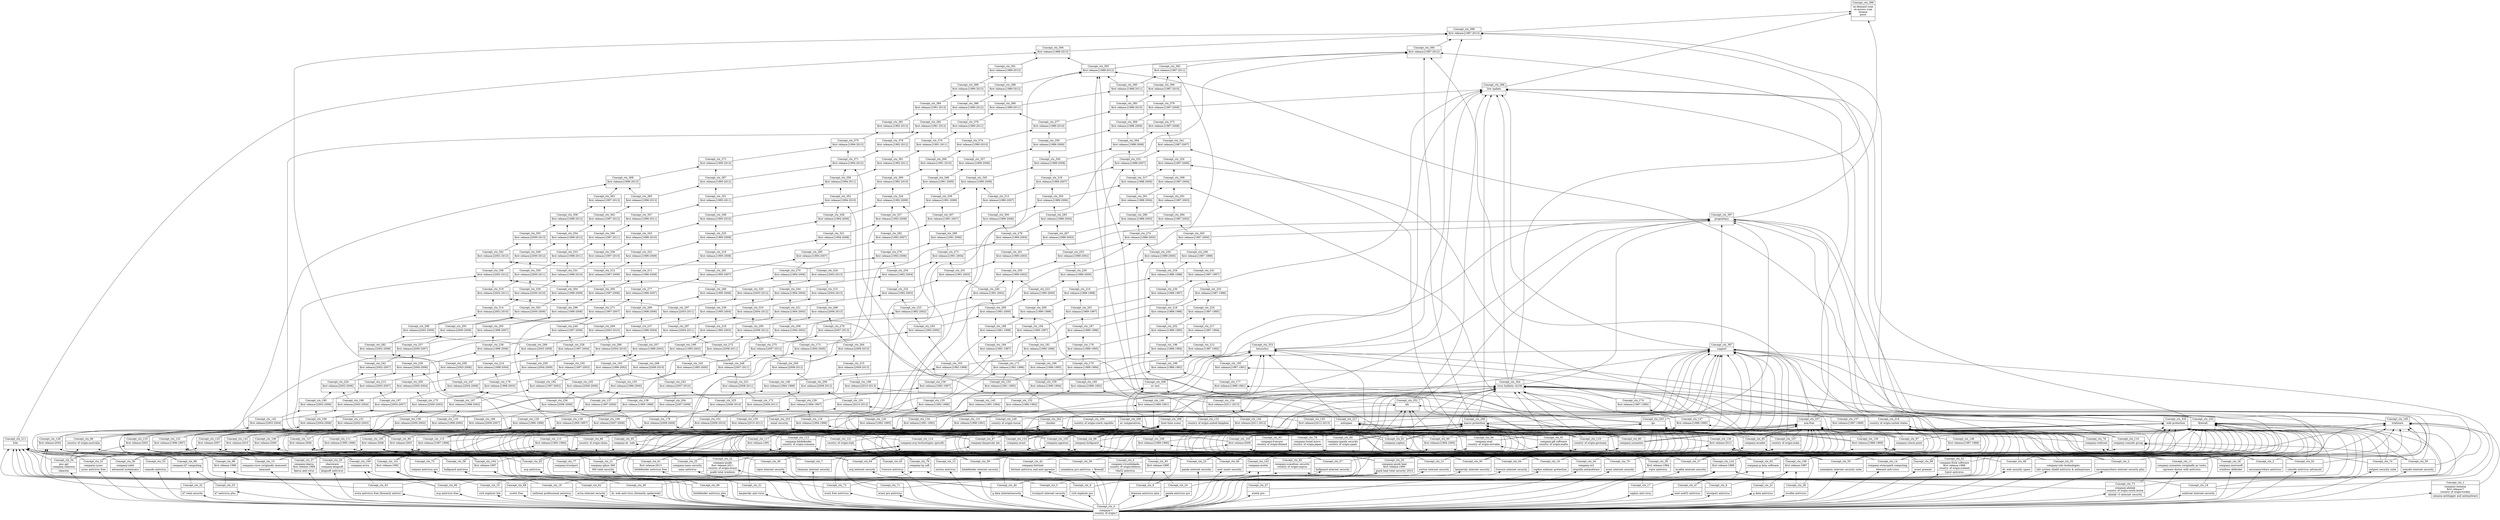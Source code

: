 digraph G { 
	rankdir=BT;
subgraph ctx { 
label="ctx";
1 [shape=record,label="{Concept_ctx_0|company:*\ncountry of origin:*\n|}"];
2 [shape=record,label="{Concept_ctx_54|gnu gpl\ncompany:clamwin\n|clamwin\n}"];
3 [shape=record,label="{Concept_ctx_72||avast free antivirus\n}"];
4 [shape=record,label="{Concept_ctx_63||avira antivirus free (formerly antivir)\n}"];
5 [shape=record,label="{Concept_ctx_46||eset smart security\n}"];
6 [shape=record,label="{Concept_ctx_29|shareware\ncompany:kingsoft\n|kingsoft antivirus\n}"];
7 [shape=record,label="{Concept_ctx_74||outpost security suite\n}"];
8 [shape=record,label="{Concept_ctx_73|company:ahnlab\ncountry of origin:south korea\n|ahnlab v3 internet security\n}"];
9 [shape=record,label="{Concept_ctx_71||avast pro antivirus\n}"];
10 [shape=record,label="{Concept_ctx_68||avetix free\n}"];
11 [shape=record,label="{Concept_ctx_67||avetix pro\n}"];
12 [shape=record,label="{Concept_ctx_66||avg antivirus free\n}"];
13 [shape=record,label="{Concept_ctx_64||avg internet security\n}"];
14 [shape=record,label="{Concept_ctx_62||avira internet security\n}"];
15 [shape=record,label="{Concept_ctx_61|first release:2013\n|bitdefender antivirus free\n}"];
16 [shape=record,label="{Concept_ctx_59||bitdefender internet security\n}"];
17 [shape=record,label="{Concept_ctx_57||bullguard internet security\n}"];
18 [shape=record,label="{Concept_ctx_55||zonealarm internet security suite\n}"];
19 [shape=record,label="{Concept_ctx_50||comodo internet security\n}"];
20 [shape=record,label="{Concept_ctx_53||comodo antivirus\n}"];
21 [shape=record,label="{Concept_ctx_51|company:cysec\n|cysec antivirus free\n}"];
22 [shape=record,label="{Concept_ctx_49||dr. web anti-virus (formerly spiderweb)\n}"];
23 [shape=record,label="{Concept_ctx_48||dr. web security space\n}"];
24 [shape=record,label="{Concept_ctx_44||f-secure internet security\n}"];
25 [shape=record,label="{Concept_ctx_43|company:frisk software\nfirst release:1989\ncountry of origin:iceland\n|f-prot antivirus\n}"];
26 [shape=record,label="{Concept_ctx_42|company:fortinet\n|fortinet antivirus and anti-spyware\n}"];
27 [shape=record,label="{Concept_ctx_40||g data internetsecurity\n}"];
28 [shape=record,label="{Concept_ctx_39|first release:1994\n|vipre antivirus\n}"];
29 [shape=record,label="{Concept_ctx_38||vipre internet security\n}"];
30 [shape=record,label="{Concept_ctx_37|company:ikarus\nfirst release:1998\n|ikarus anti.virus\n}"];
31 [shape=record,label="{Concept_ctx_36|company:iobit\n|advanced systemcare\n}"];
32 [shape=record,label="{Concept_ctx_35|company:iolo technologies\n|iolo system shield antivirus & antispyware\n}"];
33 [shape=record,label="{Concept_ctx_34|company:is3\n|stopzilla antimalware\n}"];
34 [shape=record,label="{Concept_ctx_32||k7 total security\n}"];
35 [shape=record,label="{Concept_ctx_30||kaspersky internet security\n}"];
36 [shape=record,label="{Concept_ctx_27||mcafee internet security\n}"];
37 [shape=record,label="{Concept_ctx_26|company:microsoft\n|windows defender\n}"];
38 [shape=record,label="{Concept_ctx_25|company:nano security\n|nano antivirus\n}"];
39 [shape=record,label="{Concept_ctx_23||panda internet security\n}"];
40 [shape=record,label="{Concept_ctx_22|company:psafe\nfirst release:2011\ncountry of origin:brazil\n|psafe total windows\n}"];
41 [shape=record,label="{Concept_ctx_21|company:qihoo 360\n|360 total security\n}"];
42 [shape=record,label="{Concept_ctx_20|company:quick heal\nfirst release:1995\n|quick heal total security 2015\n}"];
43 [shape=record,label="{Concept_ctx_19||unthreat professional antivirus\n}"];
44 [shape=record,label="{Concept_ctx_18||unthreat internet security\n}"];
45 [shape=record,label="{Concept_ctx_16||sophos enduser protection\n}"];
46 [shape=record,label="{Concept_ctx_15|company:cisco (originally immunet)\n|immunet\n}"];
47 [shape=record,label="{Concept_ctx_14|company:strayspark computing\n|element anti-virus\n}"];
48 [shape=record,label="{Concept_ctx_12||norton internet security\n}"];
49 [shape=record,label="{Concept_ctx_11|company:symantec (originally pc tools)\n|spyware doctor with antivirus\n}"];
50 [shape=record,label="{Concept_ctx_10||virit explorer lite\n}"];
51 [shape=record,label="{Concept_ctx_9||virit explorer pro\n}"];
52 [shape=record,label="{Concept_ctx_8||titanium antivirus plus\n}"];
53 [shape=record,label="{Concept_ctx_7||titanium internet security\n}"];
54 [shape=record,label="{Concept_ctx_6||trustport antivirus\n}"];
55 [shape=record,label="{Concept_ctx_5||trustport internet security\n}"];
56 [shape=record,label="{Concept_ctx_4|company:virusblokada\ncountry of origin:belarus\n|vba32 antivirus\n}"];
57 [shape=record,label="{Concept_ctx_3||secureanywhere antivirus\n}"];
58 [shape=record,label="{Concept_ctx_2||secureanywhere internet security plus\n}"];
59 [shape=record,label="{Concept_ctx_1|company:zemana\nfirst release:*\ncountry of origin:turkey\n|zemana antilogger and antimalware\n}"];
60 [shape=record,label="{Concept_ctx_47||eset nod32 antivirus\n}"];
61 [shape=record,label="{Concept_ctx_41||g data antivirus\n}"];
62 [shape=record,label="{Concept_ctx_28||mcafee antivirus\n}"];
63 [shape=record,label="{Concept_ctx_17||sophos anti-virus\n}"];
64 [shape=record,label="{Concept_ctx_24||panda antivirus pro\n}"];
65 [shape=record,label="{Concept_ctx_45||f-secure antivirus\n}"];
66 [shape=record,label="{Concept_ctx_13||norton antivirus\n}"];
67 [shape=record,label="{Concept_ctx_60||bitdefender antivirus plus\n}"];
68 [shape=record,label="{Concept_ctx_33||k7 antivirus plus\n}"];
69 [shape=record,label="{Concept_ctx_31||kaspersky anti-virus\n}"];
70 [shape=record,label="{Concept_ctx_58||bullguard antivirus\n}"];
71 [shape=record,label="{Concept_ctx_56||zonealarm pro antivirus + firewall\n}"];
72 [shape=record,label="{Concept_ctx_65||avg antivirus\n}"];
73 [shape=record,label="{Concept_ctx_75||outpost antivirus pro\n}"];
74 [shape=record,label="{Concept_ctx_52||comodo antivirus advanced\n}"];
75 [shape=record,label="{Concept_ctx_70||avast internet security\n}"];
76 [shape=record,label="{Concept_ctx_69||avast premier\n}"];
77 [shape=record,label="{Concept_ctx_96|country of origin:australia\n|}"];
78 [shape=record,label="{Concept_ctx_86|country of origin:china\n|}"];
79 [shape=record,label="{Concept_ctx_105|company:agnitum\n|}"];
80 [shape=record,label="{Concept_ctx_102|company:avetix\n|}"];
81 [shape=record,label="{Concept_ctx_100|company:avira\n|}"];
82 [shape=record,label="{Concept_ctx_98|company:bullguard\n|}"];
83 [shape=record,label="{Concept_ctx_97|company:check point\n|}"];
84 [shape=record,label="{Concept_ctx_95|company:dr. web\n|}"];
85 [shape=record,label="{Concept_ctx_94|company:eset\ncountry of origin:slovakia\n|}"];
86 [shape=record,label="{Concept_ctx_93|company:f-secure\ncountry of origin:finland\n|}"];
87 [shape=record,label="{Concept_ctx_92|company:g data software\n|}"];
88 [shape=record,label="{Concept_ctx_91|company:gfi software\ncountry of origin:malta\n|}"];
89 [shape=record,label="{Concept_ctx_88|company:k7 computing\n|}"];
90 [shape=record,label="{Concept_ctx_87|company:kaspersky lab\n|}"];
91 [shape=record,label="{Concept_ctx_85|company:mcafee\n|}"];
92 [shape=record,label="{Concept_ctx_84|company:panda security\ncountry of origin:spain\n|}"];
93 [shape=record,label="{Concept_ctx_82|company:scandium security\ncountry of origin:cyprus\n|}"];
94 [shape=record,label="{Concept_ctx_81|company:sophos\n|}"];
95 [shape=record,label="{Concept_ctx_80|company:symantec\n|}"];
96 [shape=record,label="{Concept_ctx_79|company:tg soft\n|}"];
97 [shape=record,label="{Concept_ctx_78|company:trend micro\ncountry of origin:japan\n|}"];
98 [shape=record,label="{Concept_ctx_77|company:trustport\n|}"];
99 [shape=record,label="{Concept_ctx_76|company:webroot\n|}"];
100 [shape=record,label="{Concept_ctx_83|first release:1990\n|}"];
101 [shape=record,label="{Concept_ctx_101|first release:1992\n|}"];
102 [shape=record,label="{Concept_ctx_99|first release:1996\n|}"];
103 [shape=record,label="{Concept_ctx_104|first release:1997\n|}"];
104 [shape=record,label="{Concept_ctx_89|first release:2003\n|}"];
105 [shape=record,label="{Concept_ctx_103|first release:2009\n|}"];
106 [shape=record,label="{Concept_ctx_90|first release:[1994-1995]\n|}"];
107 [shape=record,label="{Concept_ctx_107|country of origin:india\n|}"];
108 [shape=record,label="{Concept_ctx_114|company:avg technologies (grisoft)\n|}"];
109 [shape=record,label="{Concept_ctx_112|company:bitdefender\ncountry of origin:romania\n|}"];
110 [shape=record,label="{Concept_ctx_110|company:comodo group\n|}"];
111 [shape=record,label="{Concept_ctx_109|first release:1987\n|}"];
112 [shape=record,label="{Concept_ctx_106|first release:2000\n|}"];
113 [shape=record,label="{Concept_ctx_108|first release:[1989-1990]\n|}"];
114 [shape=record,label="{Concept_ctx_113|first release:[1992-1994]\n|}"];
115 [shape=record,label="{Concept_ctx_111|first release:[1995-1996]\n|}"];
116 [shape=record,label="{Concept_ctx_115|first release:[1997-1998]\n|}"];
117 [shape=record,label="{Concept_ctx_121|country of origin:italy\n|}"];
118 [shape=record,label="{Concept_ctx_119|country of origin:germany\n|}"];
119 [shape=record,label="{Concept_ctx_123|company:avast\n|}"];
120 [shape=record,label="{Concept_ctx_124|first release:1988\n|}"];
121 [shape=record,label="{Concept_ctx_117|first release:1991\n|}"];
122 [shape=record,label="{Concept_ctx_125|first release:2007\n|}"];
123 [shape=record,label="{Concept_ctx_122|first release:[1996-1997]\n|}"];
124 [shape=record,label="{Concept_ctx_116|first release:[1998-2000]\n|}"];
125 [shape=record,label="{Concept_ctx_120|first release:[1992-1995]\n|}"];
126 [shape=record,label="{Concept_ctx_118|first release:[1994-1996]\n|}"];
127 [shape=record,label="{Concept_ctx_126|first release:2004\n|}"];
128 [shape=record,label="{Concept_ctx_127|first release:2006\n|}"];
129 [shape=record,label="{Concept_ctx_130|first release:[1988-1989]\n|}"];
130 [shape=record,label="{Concept_ctx_128|first release:[1995-1997]\n|}"];
131 [shape=record,label="{Concept_ctx_129|first release:[1996-1998]\n|}"];
132 [shape=record,label="{Concept_ctx_132|country of origin:united kingdom\n|}"];
133 [shape=record,label="{Concept_ctx_133|first release:2002\n|}"];
134 [shape=record,label="{Concept_ctx_136|first release:2012\n|}"];
135 [shape=record,label="{Concept_ctx_131|first release:[1990-1991]\n|}"];
136 [shape=record,label="{Concept_ctx_134|first release:[1991-1992]\n|}"];
137 [shape=record,label="{Concept_ctx_137|first release:[1997-2000]\n|}"];
138 [shape=record,label="{Concept_ctx_135|first release:[1992-1996]\n|}"];
139 [shape=record,label="{Concept_ctx_139|first release:[1994-1997]\n|}"];
140 [shape=record,label="{Concept_ctx_138|first release:[1995-1998]\n|}"];
141 [shape=record,label="{Concept_ctx_149|country of origin:russia\n|}"];
142 [shape=record,label="{Concept_ctx_141|first release:2010\n|}"];
143 [shape=record,label="{Concept_ctx_148|first release:[1987-1988]\n|}"];
144 [shape=record,label="{Concept_ctx_142|first release:[2003-2004]\n|}"];
145 [shape=record,label="{Concept_ctx_144|first release:[2011-2012]\n|}"];
146 [shape=record,label="{Concept_ctx_145|first release:[2012-2013]\n|}"];
147 [shape=record,label="{Concept_ctx_147|first release:[1988-1990]\n|}"];
148 [shape=record,label="{Concept_ctx_140|first release:[1989-1991]\n|}"];
149 [shape=record,label="{Concept_ctx_143|first release:[1991-1994]\n|}"];
150 [shape=record,label="{Concept_ctx_146|first release:[1994-1998]\n|}"];
151 [shape=record,label="{Concept_ctx_151|first release:[2002-2003]\n|}"];
152 [shape=record,label="{Concept_ctx_150|first release:[2010-2011]\n|}"];
153 [shape=record,label="{Concept_ctx_157|first release:[1987-1989]\n|}"];
154 [shape=record,label="{Concept_ctx_152|first release:[1990-1992]\n|}"];
155 [shape=record,label="{Concept_ctx_154|first release:[2011-2013]\n|}"];
156 [shape=record,label="{Concept_ctx_153|first release:[1991-1995]\n|}"];
157 [shape=record,label="{Concept_ctx_155|first release:[1996-2000]\n|}"];
158 [shape=record,label="{Concept_ctx_156|first release:[1992-1997]\n|}"];
159 [shape=record,label="{Concept_ctx_164|country of origin:czech republic\n|}"];
160 [shape=record,label="{Concept_ctx_165|first release:2008\n|}"];
161 [shape=record,label="{Concept_ctx_158|first release:[2000-2002]\n|}"];
162 [shape=record,label="{Concept_ctx_166|first release:[2006-2007]\n|}"];
163 [shape=record,label="{Concept_ctx_161|first release:[2009-2010]\n|}"];
164 [shape=record,label="{Concept_ctx_160|first release:[1989-1992]\n|}"];
165 [shape=record,label="{Concept_ctx_159|first release:[1990-1994]\n|}"];
166 [shape=record,label="{Concept_ctx_162|first release:[1995-2000]\n|}"];
167 [shape=record,label="{Concept_ctx_163|first release:[1992-1998]\n|}"];
168 [shape=record,label="{Concept_ctx_168|first release:[2004-2006]\n|}"];
169 [shape=record,label="{Concept_ctx_167|first release:[1998-2002]\n|}"];
170 [shape=record,label="{Concept_ctx_172|first release:[2009-2011]\n|}"];
171 [shape=record,label="{Concept_ctx_174|first release:[1987-1990]\n|}"];
172 [shape=record,label="{Concept_ctx_170|first release:[1989-1994]\n|}"];
173 [shape=record,label="{Concept_ctx_169|first release:[1990-1995]\n|}"];
174 [shape=record,label="{Concept_ctx_171|first release:[1991-1996]\n|}"];
175 [shape=record,label="{Concept_ctx_173|first release:[1994-2000]\n|}"];
176 [shape=record,label="{Concept_ctx_178|first release:[2008-2009]\n|}"];
177 [shape=record,label="{Concept_ctx_175|first release:[2000-2003]\n|}"];
178 [shape=record,label="{Concept_ctx_177|first release:[1988-1991]\n|}"];
179 [shape=record,label="{Concept_ctx_176|first release:[1989-1995]\n|}"];
180 [shape=record,label="{Concept_ctx_185|trialware\n|}"];
181 [shape=record,label="{Concept_ctx_180|first release:[2003-2006]\n|}"];
182 [shape=record,label="{Concept_ctx_182|first release:[1997-2002]\n|}"];
183 [shape=record,label="{Concept_ctx_179|first release:[1998-2003]\n|}"];
184 [shape=record,label="{Concept_ctx_181|first release:[1990-1996]\n|}"];
185 [shape=record,label="{Concept_ctx_184|first release:[1991-1997]\n|}"];
186 [shape=record,label="{Concept_ctx_183|first release:[1992-2000]\n|}"];
187 [shape=record,label="{Concept_ctx_190|first release:[2007-2008]\n|}"];
188 [shape=record,label="{Concept_ctx_186|first release:[2002-2004]\n|}"];
189 [shape=record,label="{Concept_ctx_189|first release:[1988-1992]\n|}"];
190 [shape=record,label="{Concept_ctx_187|first release:[1989-1996]\n|}"];
191 [shape=record,label="{Concept_ctx_188|first release:[1991-1998]\n|}"];
192 [shape=record,label="{Concept_ctx_197|first release:[2004-2007]\n|}"];
193 [shape=record,label="{Concept_ctx_191|first release:[2010-2012]\n|}"];
194 [shape=record,label="{Concept_ctx_195|first release:[1987-1991]\n|}"];
195 [shape=record,label="{Concept_ctx_193|first release:[1996-2002]\n|}"];
196 [shape=record,label="{Concept_ctx_192|first release:[1997-2003]\n|}"];
197 [shape=record,label="{Concept_ctx_196|first release:[1988-1994]\n|}"];
198 [shape=record,label="{Concept_ctx_194|first release:[1990-1997]\n|}"];
199 [shape=record,label="{Concept_ctx_203|ips\n|}"];
200 [shape=record,label="{Concept_ctx_204|first release:[2007-2009]\n|}"];
201 [shape=record,label="{Concept_ctx_198|first release:[2010-2013]\n|}"];
202 [shape=record,label="{Concept_ctx_199|first release:[1995-2002]\n|}"];
203 [shape=record,label="{Concept_ctx_202|first release:[1988-1995]\n|}"];
204 [shape=record,label="{Concept_ctx_201|first release:[1989-1997]\n|}"];
205 [shape=record,label="{Concept_ctx_200|first release:[1990-1998]\n|}"];
206 [shape=record,label="{Concept_ctx_210|first release:[1989-1998]\n|}"];
207 [shape=record,label="{Concept_ctx_211|free\n|}"];
208 [shape=record,label="{Concept_ctx_205|first release:[2000-2004]\n|}"];
209 [shape=record,label="{Concept_ctx_213|first release:[2003-2007]\n|}"];
210 [shape=record,label="{Concept_ctx_206|first release:[2009-2012]\n|}"];
211 [shape=record,label="{Concept_ctx_212|first release:[1987-1992]\n|}"];
212 [shape=record,label="{Concept_ctx_207|first release:[1996-2003]\n|}"];
213 [shape=record,label="{Concept_ctx_208|first release:[1994-2002]\n|}"];
214 [shape=record,label="{Concept_ctx_209|first release:[1991-2000]\n|}"];
215 [shape=record,label="{Concept_ctx_214|first release:[1998-2004]\n|}"];
216 [shape=record,label="{Concept_ctx_215|first release:[2009-2013]\n|}"];
217 [shape=record,label="{Concept_ctx_217|first release:[1987-1994]\n|}"];
218 [shape=record,label="{Concept_ctx_216|first release:[1995-2003]\n|}"];
219 [shape=record,label="{Concept_ctx_218|first release:[1988-1996]\n|}"];
220 [shape=record,label="{Concept_ctx_222|first release:[1990-2000]\n|}"];
221 [shape=record,label="{Concept_ctx_219|country of origin:united states\n|}"];
222 [shape=record,label="{Concept_ctx_226|first release:[2006-2008]\n|}"];
223 [shape=record,label="{Concept_ctx_225|first release:[2008-2010]\n|}"];
224 [shape=record,label="{Concept_ctx_220|first release:[2002-2006]\n|}"];
225 [shape=record,label="{Concept_ctx_224|first release:[1987-1995]\n|}"];
226 [shape=record,label="{Concept_ctx_223|first release:[1992-2002]\n|}"];
227 [shape=record,label="{Concept_ctx_221|first release:[1994-2003]\n|}"];
228 [shape=record,label="{Concept_ctx_230|first release:[1988-1997]\n|}"];
229 [shape=record,label="{Concept_ctx_229|first release:[1989-2000]\n|}"];
230 [shape=record,label="{Concept_ctx_227|antispam\n|}"];
231 [shape=record,label="{Concept_ctx_231|first release:[2008-2011]\n|}"];
232 [shape=record,label="{Concept_ctx_228|first release:[1997-2004]\n|}"];
233 [shape=record,label="{Concept_ctx_233|first release:[1987-1996]\n|}"];
234 [shape=record,label="{Concept_ctx_232|first release:[1992-2003]\n|}"];
235 [shape=record,label="{Concept_ctx_234|first release:[1988-1998]\n|}"];
236 [shape=record,label="{Concept_ctx_235|first release:[2006-2009]\n|}"];
237 [shape=record,label="{Concept_ctx_236|first release:[2000-2006]\n|}"];
238 [shape=record,label="{Concept_ctx_237|first release:[1996-2004]\n|}"];
239 [shape=record,label="{Concept_ctx_240|first release:[1991-2002]\n|}"];
240 [shape=record,label="{Concept_ctx_241|first release:[1987-1997]\n|}"];
241 [shape=record,label="{Concept_ctx_243|first release:[2007-2010]\n|}"];
242 [shape=record,label="{Concept_ctx_242|first release:[2002-2007]\n|}"];
243 [shape=record,label="{Concept_ctx_238|first release:[1998-2006]\n|}"];
244 [shape=record,label="{Concept_ctx_239|first release:[1995-2004]\n|}"];
245 [shape=record,label="{Concept_ctx_244|first release:[1994-2004]\n|}"];
246 [shape=record,label="{Concept_ctx_246|first release:[1987-1998]\n|}"];
247 [shape=record,label="{Concept_ctx_245|first release:[1988-2000]\n|}"];
248 [shape=record,label="{Concept_ctx_247|first release:[2004-2008]\n|}"];
249 [shape=record,label="{Concept_ctx_248|first release:[2007-2011]\n|}"];
250 [shape=record,label="{Concept_ctx_250|first release:[1990-2002]\n|}"];
251 [shape=record,label="{Concept_ctx_251|first release:[1991-2003]\n|}"];
252 [shape=record,label="{Concept_ctx_252|ids\n|}"];
253 [shape=record,label="{Concept_ctx_249|first release:[1997-2006]\n|}"];
254 [shape=record,label="{Concept_ctx_254|first release:[1992-2004]\n|}"];
255 [shape=record,label="{Concept_ctx_253|first release:[1989-2002]\n|}"];
256 [shape=record,label="{Concept_ctx_255|firewall\n|}"];
257 [shape=record,label="{Concept_ctx_258|first release:[2003-2008]\n|}"];
258 [shape=record,label="{Concept_ctx_259|first release:[2004-2009]\n|}"];
259 [shape=record,label="{Concept_ctx_256|first release:[2008-2012]\n|}"];
260 [shape=record,label="{Concept_ctx_257|first release:[2000-2007]\n|}"];
261 [shape=record,label="{Concept_ctx_261|first release:[1990-2003]\n|}"];
262 [shape=record,label="{Concept_ctx_263|first release:[1987-2000]\n|}"];
263 [shape=record,label="{Concept_ctx_262|cloudav\n|}"];
264 [shape=record,label="{Concept_ctx_264|first release:[2008-2013]\n|}"];
265 [shape=record,label="{Concept_ctx_265|first release:[1998-2007]\n|}"];
266 [shape=record,label="{Concept_ctx_260|first release:[1996-2006]\n|}"];
267 [shape=record,label="{Concept_ctx_266|first release:[1995-2006]\n|}"];
268 [shape=record,label="{Concept_ctx_267|first release:[1989-2003]\n|}"];
269 [shape=record,label="{Concept_ctx_268|first release:[2006-2010]\n|}"];
270 [shape=record,label="{Concept_ctx_269|first release:[2003-2009]\n|}"];
271 [shape=record,label="{Concept_ctx_271|first release:[1997-2007]\n|}"];
272 [shape=record,label="{Concept_ctx_270|first release:[1994-2006]\n|}"];
273 [shape=record,label="{Concept_ctx_272|first release:[2006-2011]\n|}"];
274 [shape=record,label="{Concept_ctx_273|first release:[1991-2004]\n|}"];
275 [shape=record,label="{Concept_ctx_274|first release:[1988-2002]\n|}"];
276 [shape=record,label="{Concept_ctx_275|first release:[2007-2012]\n|}"];
277 [shape=record,label="{Concept_ctx_277|first release:[1996-2007]\n|}"];
278 [shape=record,label="{Concept_ctx_276|first release:[1992-2006]\n|}"];
279 [shape=record,label="{Concept_ctx_278|first release:[2007-2013]\n|}"];
280 [shape=record,label="{Concept_ctx_281|first release:[1995-2007]\n|}"];
281 [shape=record,label="{Concept_ctx_279|first release:[1990-2004]\n|}"];
282 [shape=record,label="{Concept_ctx_280|first release:[1988-2003]\n|}"];
283 [shape=record,label="{Concept_ctx_282|first release:[2002-2008]\n|}"];
284 [shape=record,label="{Concept_ctx_285|first release:[1994-2007]\n|}"];
285 [shape=record,label="{Concept_ctx_284|first release:[1987-2002]\n|}"];
286 [shape=record,label="{Concept_ctx_283|first release:[1989-2004]\n|}"];
287 [shape=record,label="{Concept_ctx_286|first release:[2004-2010]\n|}"];
288 [shape=record,label="{Concept_ctx_288|first release:[2002-2009]\n|}"];
289 [shape=record,label="{Concept_ctx_287|first release:[2004-2011]\n|}"];
290 [shape=record,label="{Concept_ctx_289|first release:[1991-2006]\n|}"];
291 [shape=record,label="{Concept_ctx_292|first release:[1992-2007]\n|}"];
292 [shape=record,label="{Concept_ctx_291|first release:[1987-2003]\n|}"];
293 [shape=record,label="{Concept_ctx_290|av comparatives\n|}"];
294 [shape=record,label="{Concept_ctx_293|first release:[2000-2008]\n|}"];
295 [shape=record,label="{Concept_ctx_294|first release:[2003-2010]\n|}"];
296 [shape=record,label="{Concept_ctx_295|first release:[2006-2012]\n|}"];
297 [shape=record,label="{Concept_ctx_296|first release:[1998-2008]\n|}"];
298 [shape=record,label="{Concept_ctx_297|first release:[2003-2011]\n|}"];
299 [shape=record,label="{Concept_ctx_298|first release:[2006-2013]\n|}"];
300 [shape=record,label="{Concept_ctx_299|macro protection\n|}"];
301 [shape=record,label="{Concept_ctx_302|first release:[2000-2009]\n|}"];
302 [shape=record,label="{Concept_ctx_300|first release:[1990-2006]\n|}"];
303 [shape=record,label="{Concept_ctx_301|first release:[1988-2004]\n|}"];
304 [shape=record,label="{Concept_ctx_305|first release:[1997-2008]\n|}"];
305 [shape=record,label="{Concept_ctx_304|first release:[1998-2009]\n|}"];
306 [shape=record,label="{Concept_ctx_303|first release:[1989-2006]\n|}"];
307 [shape=record,label="{Concept_ctx_307|first release:[1991-2007]\n|}"];
308 [shape=record,label="{Concept_ctx_308|boot-time scans\n|}"];
309 [shape=record,label="{Concept_ctx_306|av test\n|}"];
310 [shape=record,label="{Concept_ctx_310|first release:[2004-2012]\n|}"];
311 [shape=record,label="{Concept_ctx_311|first release:[1996-2008]\n|}"];
312 [shape=record,label="{Concept_ctx_312|first release:[1997-2009]\n|}"];
313 [shape=record,label="{Concept_ctx_309|first release:[1987-2004]\n|}"];
314 [shape=record,label="{Concept_ctx_314|first release:[2002-2010]\n|}"];
315 [shape=record,label="{Concept_ctx_315|first release:[2004-2013]\n|}"];
316 [shape=record,label="{Concept_ctx_316|first release:[1995-2008]\n|}"];
317 [shape=record,label="{Concept_ctx_313|first release:[1990-2007]\n|}"];
318 [shape=record,label="{Concept_ctx_319|first release:[2002-2011]\n|}"];
319 [shape=record,label="{Concept_ctx_320|first release:[2003-2012]\n|}"];
320 [shape=record,label="{Concept_ctx_322|first release:[1996-2009]\n|}"];
321 [shape=record,label="{Concept_ctx_321|first release:[1994-2008]\n|}"];
322 [shape=record,label="{Concept_ctx_317|first release:[1988-2006]\n|}"];
323 [shape=record,label="{Concept_ctx_318|first release:[1989-2007]\n|}"];
324 [shape=record,label="{Concept_ctx_323|email security\n|}"];
325 [shape=record,label="{Concept_ctx_324|first release:[2003-2013]\n|}"];
326 [shape=record,label="{Concept_ctx_325|first release:[1995-2009]\n|}"];
327 [shape=record,label="{Concept_ctx_326|first release:[2000-2010]\n|}"];
328 [shape=record,label="{Concept_ctx_327|first release:[1992-2008]\n|}"];
329 [shape=record,label="{Concept_ctx_328|first release:[1994-2009]\n|}"];
330 [shape=record,label="{Concept_ctx_331|first release:[1998-2010]\n|}"];
331 [shape=record,label="{Concept_ctx_330|first release:[2000-2011]\n|}"];
332 [shape=record,label="{Concept_ctx_329|first release:[1987-2006]\n|}"];
333 [shape=record,label="{Concept_ctx_333|first release:[1998-2011]\n|}"];
334 [shape=record,label="{Concept_ctx_334|first release:[1992-2009]\n|}"];
335 [shape=record,label="{Concept_ctx_332|first release:[1988-2007]\n|}"];
336 [shape=record,label="{Concept_ctx_336|first release:[1997-2010]\n|}"];
337 [shape=record,label="{Concept_ctx_335|web protection\n|}"];
338 [shape=record,label="{Concept_ctx_337|non-free\n|}"];
339 [shape=record,label="{Concept_ctx_338|first release:[2002-2012]\n|}"];
340 [shape=record,label="{Concept_ctx_340|first release:[1997-2011]\n|}"];
341 [shape=record,label="{Concept_ctx_339|first release:[1991-2008]\n|}"];
342 [shape=record,label="{Concept_ctx_342|first release:[2002-2013]\n|}"];
343 [shape=record,label="{Concept_ctx_343|first release:[1996-2010]\n|}"];
344 [shape=record,label="{Concept_ctx_341|first release:[1987-2007]\n|}"];
345 [shape=record,label="{Concept_ctx_346|first release:[1995-2010]\n|}"];
346 [shape=record,label="{Concept_ctx_347|first release:[1996-2011]\n|}"];
347 [shape=record,label="{Concept_ctx_345|first release:[1990-2008]\n|}"];
348 [shape=record,label="{Concept_ctx_348|first release:[1991-2009]\n|}"];
349 [shape=record,label="{Concept_ctx_344|virus bulletin vb100\n|}"];
350 [shape=record,label="{Concept_ctx_349|first release:[2000-2012]\n|}"];
351 [shape=record,label="{Concept_ctx_352|first release:[1994-2010]\n|}"];
352 [shape=record,label="{Concept_ctx_351|first release:[1995-2011]\n|}"];
353 [shape=record,label="{Concept_ctx_350|first release:[1989-2008]\n|}"];
354 [shape=record,label="{Concept_ctx_353|heuristics\n|}"];
355 [shape=record,label="{Concept_ctx_354|first release:[1998-2012]\n|}"];
356 [shape=record,label="{Concept_ctx_355|first release:[2000-2013]\n|}"];
357 [shape=record,label="{Concept_ctx_356|first release:[1994-2011]\n|}"];
358 [shape=record,label="{Concept_ctx_357|first release:[1990-2009]\n|}"];
359 [shape=record,label="{Concept_ctx_358|first release:[1998-2013]\n|}"];
360 [shape=record,label="{Concept_ctx_360|first release:[1992-2010]\n|}"];
361 [shape=record,label="{Concept_ctx_359|first release:[1989-2009]\n|}"];
362 [shape=record,label="{Concept_ctx_362|first release:[1997-2012]\n|}"];
363 [shape=record,label="{Concept_ctx_361|first release:[1992-2011]\n|}"];
364 [shape=record,label="{Concept_ctx_363|first release:[1997-2013]\n|}"];
365 [shape=record,label="{Concept_ctx_364|first release:[1988-2008]\n|}"];
366 [shape=record,label="{Concept_ctx_365|first release:[1996-2012]\n|}"];
367 [shape=record,label="{Concept_ctx_367|first release:[1995-2012]\n|}"];
368 [shape=record,label="{Concept_ctx_368|first release:[1996-2013]\n|}"];
369 [shape=record,label="{Concept_ctx_366|first release:[1991-2010]\n|}"];
370 [shape=record,label="{Concept_ctx_369|first release:[1988-2009]\n|}"];
371 [shape=record,label="{Concept_ctx_371|first release:[1994-2012]\n|}"];
372 [shape=record,label="{Concept_ctx_372|first release:[1995-2013]\n|}"];
373 [shape=record,label="{Concept_ctx_370|first release:[1991-2011]\n|}"];
374 [shape=record,label="{Concept_ctx_373|first release:[1987-2008]\n|}"];
375 [shape=record,label="{Concept_ctx_374|first release:[1990-2010]\n|}"];
376 [shape=record,label="{Concept_ctx_375|first release:[1994-2013]\n|}"];
377 [shape=record,label="{Concept_ctx_378|first release:[1992-2012]\n|}"];
378 [shape=record,label="{Concept_ctx_377|first release:[1989-2010]\n|}"];
379 [shape=record,label="{Concept_ctx_376|first release:[1990-2011]\n|}"];
380 [shape=record,label="{Concept_ctx_379|first release:[1987-2009]\n|}"];
381 [shape=record,label="{Concept_ctx_381|first release:[1992-2013]\n|}"];
382 [shape=record,label="{Concept_ctx_380|first release:[1989-2011]\n|}"];
383 [shape=record,label="{Concept_ctx_382|first release:[1991-2012]\n|}"];
384 [shape=record,label="{Concept_ctx_383|first release:[1988-2010]\n|}"];
385 [shape=record,label="{Concept_ctx_384|first release:[1991-2013]\n|}"];
386 [shape=record,label="{Concept_ctx_385|first release:[1988-2011]\n|}"];
387 [shape=record,label="{Concept_ctx_386|first release:[1990-2012]\n|}"];
388 [shape=record,label="{Concept_ctx_387|support\n|}"];
389 [shape=record,label="{Concept_ctx_390|first release:[1987-2010]\n|}"];
390 [shape=record,label="{Concept_ctx_388|first release:[1989-2012]\n|}"];
391 [shape=record,label="{Concept_ctx_389|first release:[1990-2013]\n|}"];
392 [shape=record,label="{Concept_ctx_392|first release:[1987-2011]\n|}"];
393 [shape=record,label="{Concept_ctx_391|first release:[1989-2013]\n|}"];
394 [shape=record,label="{Concept_ctx_393|first release:[1988-2012]\n|}"];
395 [shape=record,label="{Concept_ctx_394|first release:[1988-2013]\n|}"];
396 [shape=record,label="{Concept_ctx_395|first release:[1987-2012]\n|}"];
397 [shape=record,label="{Concept_ctx_396|live update\n|}"];
398 [shape=record,label="{Concept_ctx_398|first release:[1987-2013]\n|}"];
399 [shape=record,label="{Concept_ctx_397|proprietary\n|}"];
400 [shape=record,label="{Concept_ctx_399|on-demand scan\non-access scan\nlicense\nprice\n|}"];
	1 -> 2
	1 -> 3
	1 -> 4
	1 -> 5
	1 -> 6
	1 -> 7
	1 -> 8
	1 -> 9
	1 -> 10
	1 -> 11
	1 -> 12
	1 -> 13
	1 -> 14
	1 -> 15
	1 -> 16
	1 -> 17
	1 -> 18
	1 -> 19
	1 -> 20
	1 -> 21
	1 -> 22
	1 -> 23
	1 -> 24
	1 -> 25
	1 -> 26
	1 -> 27
	1 -> 28
	1 -> 29
	1 -> 30
	1 -> 31
	1 -> 32
	1 -> 33
	1 -> 34
	1 -> 35
	1 -> 36
	1 -> 37
	1 -> 38
	1 -> 39
	1 -> 40
	1 -> 41
	1 -> 42
	1 -> 43
	1 -> 44
	1 -> 45
	1 -> 46
	1 -> 47
	1 -> 48
	1 -> 49
	1 -> 50
	1 -> 51
	1 -> 52
	1 -> 53
	1 -> 54
	1 -> 55
	1 -> 56
	1 -> 57
	1 -> 58
	1 -> 59
	1 -> 60
	1 -> 61
	1 -> 62
	1 -> 63
	1 -> 64
	1 -> 65
	1 -> 66
	1 -> 67
	1 -> 68
	1 -> 69
	1 -> 70
	1 -> 71
	1 -> 72
	1 -> 73
	1 -> 74
	1 -> 75
	1 -> 76
	2 -> 77
	30 -> 77
	41 -> 78
	6 -> 78
	73 -> 79
	7 -> 79
	10 -> 80
	11 -> 80
	4 -> 81
	14 -> 81
	70 -> 82
	17 -> 82
	18 -> 83
	71 -> 83
	22 -> 84
	23 -> 84
	5 -> 85
	60 -> 85
	24 -> 86
	65 -> 86
	27 -> 87
	61 -> 87
	28 -> 88
	29 -> 88
	34 -> 89
	68 -> 89
	35 -> 90
	69 -> 90
	36 -> 91
	62 -> 91
	39 -> 92
	64 -> 92
	43 -> 93
	44 -> 93
	45 -> 94
	63 -> 94
	48 -> 95
	66 -> 95
	50 -> 96
	51 -> 96
	52 -> 97
	53 -> 97
	54 -> 98
	55 -> 98
	57 -> 99
	58 -> 99
	52 -> 100
	64 -> 100
	12 -> 101
	22 -> 101
	67 -> 102
	68 -> 102
	9 -> 103
	69 -> 103
	49 -> 104
	33 -> 104
	38 -> 105
	75 -> 105
	42 -> 106
	28 -> 106
	42 -> 107
	89 -> 107
	12 -> 108
	13 -> 108
	72 -> 108
	16 -> 109
	15 -> 109
	67 -> 109
	20 -> 110
	19 -> 110
	74 -> 110
	60 -> 111
	62 -> 111
	61 -> 111
	6 -> 112
	45 -> 112
	48 -> 112
	25 -> 113
	100 -> 113
	101 -> 114
	28 -> 114
	42 -> 115
	102 -> 115
	103 -> 116
	30 -> 116
	80 -> 117
	96 -> 117
	87 -> 118
	81 -> 118
	9 -> 119
	3 -> 119
	75 -> 119
	76 -> 119
	4 -> 120
	63 -> 120
	3 -> 120
	8 -> 120
	65 -> 121
	66 -> 121
	96 -> 121
	5 -> 122
	35 -> 122
	73 -> 122
	21 -> 122
	102 -> 123
	103 -> 123
	112 -> 124
	30 -> 124
	106 -> 125
	114 -> 125
	106 -> 126
	115 -> 126
	26 -> 127
	24 -> 127
	34 -> 127
	27 -> 127
	17 -> 127
	41 -> 128
	36 -> 128
	23 -> 128
	57 -> 128
	72 -> 128
	120 -> 129
	25 -> 129
	123 -> 130
	115 -> 130
	123 -> 131
	116 -> 131
	94 -> 132
	47 -> 132
	21 -> 132
	82 -> 132
	70 -> 133
	47 -> 133
	14 -> 133
	39 -> 133
	71 -> 133
	2 -> 133
	18 -> 134
	76 -> 134
	32 -> 134
	37 -> 134
	80 -> 134
	121 -> 135
	100 -> 135
	121 -> 136
	101 -> 136
	124 -> 137
	116 -> 137
	125 -> 138
	126 -> 138
	130 -> 139
	126 -> 139
	130 -> 140
	131 -> 140
	84 -> 141
	79 -> 141
	90 -> 141
	38 -> 141
	46 -> 142
	31 -> 142
	56 -> 142
	19 -> 142
	29 -> 142
	93 -> 142
	120 -> 143
	111 -> 143
	127 -> 144
	104 -> 144
	134 -> 145
	40 -> 145
	134 -> 146
	15 -> 146
	129 -> 147
	113 -> 147
	113 -> 148
	135 -> 148
	136 -> 149
	114 -> 149
	140 -> 150
	139 -> 150
	133 -> 151
	104 -> 151
	142 -> 152
	40 -> 152
	129 -> 153
	143 -> 153
	136 -> 154
	135 -> 154
	146 -> 155
	145 -> 155
	125 -> 156
	149 -> 156
	137 -> 157
	131 -> 157
	138 -> 158
	139 -> 158
	98 -> 159
	119 -> 159
	108 -> 159
	7 -> 160
	16 -> 160
	13 -> 160
	20 -> 160
	53 -> 160
	58 -> 160
	74 -> 160
	98 -> 160
	112 -> 161
	133 -> 161
	128 -> 162
	122 -> 162
	142 -> 163
	105 -> 163
	154 -> 164
	148 -> 164
	154 -> 165
	149 -> 165
	140 -> 166
	157 -> 166
	158 -> 167
	150 -> 167
	127 -> 168
	128 -> 168
	77 -> 169
	124 -> 169
	161 -> 169
	152 -> 170
	163 -> 170
	153 -> 171
	147 -> 171
	164 -> 172
	165 -> 172
	156 -> 173
	165 -> 173
	156 -> 174
	138 -> 174
	150 -> 175
	166 -> 175
	160 -> 176
	105 -> 176
	151 -> 177
	161 -> 177
	148 -> 178
	147 -> 178
	172 -> 179
	173 -> 179
	22 -> 180
	9 -> 180
	54 -> 180
	28 -> 180
	57 -> 180
	75 -> 180
	76 -> 180
	85 -> 180
	33 -> 180
	59 -> 180
	25 -> 180
	144 -> 181
	168 -> 181
	137 -> 182
	169 -> 182
	169 -> 183
	177 -> 183
	174 -> 184
	173 -> 184
	158 -> 185
	174 -> 185
	175 -> 186
	167 -> 186
	160 -> 187
	122 -> 187
	79 -> 187
	151 -> 188
	82 -> 188
	144 -> 188
	164 -> 189
	178 -> 189
	179 -> 190
	184 -> 190
	185 -> 191
	167 -> 191
	162 -> 192
	168 -> 192
	152 -> 193
	145 -> 193
	171 -> 194
	178 -> 194
	182 -> 195
	157 -> 195
	182 -> 196
	183 -> 196
	189 -> 197
	172 -> 197
	185 -> 198
	184 -> 198
	83 -> 199
	16 -> 199
	36 -> 199
	5 -> 199
	13 -> 199
	24 -> 199
	35 -> 199
	39 -> 199
	45 -> 199
	48 -> 199
	88 -> 199
	79 -> 199
	176 -> 200
	187 -> 200
	193 -> 201
	155 -> 201
	166 -> 202
	195 -> 202
	179 -> 203
	197 -> 203
	190 -> 204
	198 -> 204
	191 -> 205
	198 -> 205
	205 -> 206
	204 -> 206
	38 -> 207
	31 -> 207
	20 -> 207
	10 -> 207
	4 -> 207
	12 -> 207
	15 -> 207
	43 -> 207
	2 -> 207
	21 -> 207
	50 -> 207
	41 -> 207
	46 -> 207
	3 -> 207
	37 -> 207
	40 -> 207
	188 -> 208
	177 -> 208
	181 -> 209
	192 -> 209
	193 -> 210
	170 -> 210
	189 -> 211
	194 -> 211
	196 -> 212
	195 -> 212
	175 -> 213
	202 -> 213
	191 -> 214
	95 -> 214
	186 -> 214
	183 -> 215
	208 -> 215
	201 -> 216
	210 -> 216
	211 -> 217
	197 -> 217
	202 -> 218
	212 -> 218
	190 -> 219
	203 -> 219
	205 -> 220
	214 -> 220
	95 -> 221
	83 -> 221
	31 -> 221
	32 -> 221
	91 -> 221
	104 -> 221
	46 -> 221
	99 -> 221
	26 -> 221
	37 -> 221
	110 -> 221
	99 -> 222
	187 -> 222
	162 -> 222
	176 -> 223
	110 -> 223
	163 -> 223
	188 -> 224
	181 -> 224
	217 -> 225
	203 -> 225
	213 -> 226
	186 -> 226
	213 -> 227
	218 -> 227
	219 -> 228
	204 -> 228
	220 -> 229
	206 -> 229
	39 -> 230
	52 -> 230
	88 -> 230
	81 -> 230
	106 -> 230
	16 -> 230
	36 -> 230
	5 -> 230
	48 -> 230
	13 -> 230
	24 -> 230
	35 -> 230
	45 -> 230
	75 -> 230
	76 -> 230
	17 -> 230
	27 -> 230
	170 -> 231
	223 -> 231
	215 -> 232
	196 -> 232
	219 -> 233
	225 -> 233
	227 -> 234
	226 -> 234
	228 -> 235
	206 -> 235
	222 -> 236
	200 -> 236
	78 -> 237
	224 -> 237
	208 -> 237
	232 -> 238
	212 -> 238
	89 -> 238
	226 -> 239
	214 -> 239
	228 -> 240
	233 -> 240
	223 -> 241
	200 -> 241
	224 -> 242
	209 -> 242
	237 -> 243
	215 -> 243
	238 -> 244
	218 -> 244
	107 -> 244
	244 -> 245
	227 -> 245
	240 -> 246
	235 -> 246
	229 -> 247
	94 -> 247
	235 -> 247
	222 -> 248
	192 -> 248
	231 -> 249
	241 -> 249
	220 -> 250
	92 -> 250
	239 -> 250
	239 -> 251
	234 -> 251
	94 -> 252
	199 -> 252
	119 -> 252
	27 -> 252
	106 -> 252
	96 -> 252
	232 -> 253
	243 -> 253
	245 -> 254
	234 -> 254
	229 -> 255
	250 -> 255
	94 -> 256
	83 -> 256
	88 -> 256
	106 -> 256
	7 -> 256
	16 -> 256
	36 -> 256
	19 -> 256
	23 -> 256
	5 -> 256
	13 -> 256
	24 -> 256
	35 -> 256
	75 -> 256
	76 -> 256
	112 -> 256
	17 -> 256
	92 -> 256
	27 -> 256
	51 -> 256
	209 -> 257
	248 -> 257
	236 -> 258
	248 -> 258
	231 -> 259
	210 -> 259
	237 -> 260
	242 -> 260
	250 -> 261
	251 -> 261
	246 -> 262
	247 -> 262
	94 -> 263
	119 -> 263
	88 -> 263
	85 -> 263
	36 -> 263
	48 -> 263
	24 -> 263
	35 -> 263
	53 -> 263
	13 -> 263
	72 -> 263
	109 -> 263
	41 -> 263
	92 -> 263
	46 -> 263
	51 -> 263
	27 -> 263
	216 -> 264
	259 -> 264
	260 -> 265
	243 -> 265
	238 -> 266
	253 -> 266
	266 -> 267
	244 -> 267
	255 -> 268
	261 -> 268
	236 -> 269
	241 -> 269
	258 -> 270
	257 -> 270
	265 -> 271
	90 -> 271
	253 -> 271
	267 -> 272
	245 -> 272
	269 -> 273
	249 -> 273
	254 -> 274
	251 -> 274
	86 -> 274
	255 -> 275
	247 -> 275
	81 -> 275
	249 -> 276
	259 -> 276
	266 -> 277
	271 -> 277
	254 -> 278
	84 -> 278
	272 -> 278
	264 -> 279
	276 -> 279
	277 -> 280
	267 -> 280
	261 -> 281
	274 -> 281
	275 -> 282
	268 -> 282
	257 -> 283
	242 -> 283
	280 -> 284
	272 -> 284
	275 -> 285
	262 -> 285
	281 -> 286
	268 -> 286
	258 -> 287
	269 -> 287
	283 -> 288
	270 -> 288
	287 -> 289
	273 -> 289
	274 -> 290
	278 -> 290
	284 -> 291
	278 -> 291
	285 -> 292
	282 -> 292
	94 -> 293
	118 -> 293
	88 -> 293
	90 -> 293
	30 -> 293
	78 -> 293
	86 -> 293
	120 -> 293
	82 -> 293
	100 -> 293
	16 -> 293
	5 -> 293
	67 -> 293
	91 -> 293
	92 -> 293
	99 -> 293
	108 -> 293
	97 -> 293
	40 -> 293
	283 -> 294
	260 -> 294
	270 -> 295
	287 -> 295
	276 -> 296
	273 -> 296
	265 -> 297
	294 -> 297
	289 -> 298
	295 -> 298
	279 -> 299
	296 -> 299
	94 -> 300
	107 -> 300
	118 -> 300
	119 -> 300
	88 -> 300
	85 -> 300
	79 -> 300
	86 -> 300
	106 -> 300
	35 -> 300
	105 -> 300
	91 -> 300
	41 -> 300
	92 -> 300
	108 -> 300
	111 -> 300
	25 -> 300
	40 -> 300
	96 -> 300
	294 -> 301
	288 -> 301
	290 -> 302
	281 -> 302
	286 -> 303
	282 -> 303
	297 -> 304
	271 -> 304
	297 -> 305
	301 -> 305
	302 -> 306
	286 -> 306
	290 -> 307
	291 -> 307
	42 -> 308
	94 -> 308
	118 -> 308
	119 -> 308
	79 -> 308
	85 -> 308
	90 -> 308
	86 -> 308
	82 -> 308
	103 -> 308
	95 -> 308
	2 -> 308
	91 -> 308
	109 -> 308
	41 -> 308
	92 -> 308
	108 -> 308
	111 -> 308
	97 -> 308
	113 -> 308
	293 -> 309
	49 -> 309
	137 -> 309
	95 -> 309
	296 -> 310
	289 -> 310
	277 -> 311
	304 -> 311
	305 -> 312
	304 -> 312
	292 -> 313
	118 -> 313
	303 -> 313
	295 -> 314
	288 -> 314
	299 -> 315
	310 -> 315
	280 -> 316
	311 -> 316
	302 -> 317
	307 -> 317
	298 -> 318
	314 -> 318
	298 -> 319
	310 -> 319
	312 -> 320
	311 -> 320
	316 -> 321
	284 -> 321
	303 -> 322
	306 -> 322
	317 -> 323
	306 -> 323
	18 -> 324
	39 -> 324
	119 -> 324
	85 -> 324
	90 -> 324
	86 -> 324
	81 -> 324
	16 -> 324
	44 -> 324
	55 -> 324
	58 -> 324
	13 -> 324
	72 -> 324
	91 -> 324
	17 -> 324
	129 -> 324
	51 -> 324
	27 -> 324
	122 -> 324
	94 -> 324
	89 -> 324
	79 -> 324
	77 -> 324
	95 -> 324
	29 -> 324
	105 -> 324
	46 -> 324
	116 -> 324
	315 -> 325
	319 -> 325
	316 -> 326
	320 -> 326
	314 -> 327
	301 -> 327
	321 -> 328
	108 -> 328
	291 -> 328
	321 -> 329
	326 -> 329
	305 -> 330
	327 -> 330
	318 -> 331
	327 -> 331
	322 -> 332
	313 -> 332
	91 -> 332
	331 -> 333
	330 -> 333
	329 -> 334
	141 -> 334
	328 -> 334
	322 -> 335
	323 -> 335
	132 -> 335
	312 -> 336
	330 -> 336
	18 -> 337
	39 -> 337
	118 -> 337
	119 -> 337
	85 -> 337
	90 -> 337
	49 -> 337
	7 -> 337
	36 -> 337
	34 -> 337
	23 -> 337
	44 -> 337
	19 -> 337
	74 -> 337
	48 -> 337
	55 -> 337
	24 -> 337
	45 -> 337
	58 -> 337
	8 -> 337
	109 -> 337
	17 -> 337
	117 -> 337
	40 -> 337
	88 -> 337
	53 -> 337
	105 -> 337
	41 -> 337
	108 -> 337
	116 -> 337
	107 -> 338
	32 -> 338
	90 -> 338
	49 -> 338
	86 -> 338
	100 -> 338
	16 -> 338
	14 -> 338
	11 -> 338
	23 -> 338
	44 -> 338
	19 -> 338
	74 -> 338
	55 -> 338
	58 -> 338
	13 -> 338
	72 -> 338
	8 -> 338
	127 -> 338
	91 -> 338
	92 -> 338
	51 -> 338
	94 -> 338
	83 -> 338
	79 -> 338
	30 -> 338
	47 -> 338
	56 -> 338
	82 -> 338
	95 -> 338
	29 -> 338
	115 -> 338
	87 -> 338
	97 -> 338
	318 -> 339
	83 -> 339
	319 -> 339
	333 -> 340
	336 -> 340
	307 -> 341
	328 -> 341
	325 -> 342
	339 -> 342
	336 -> 343
	320 -> 343
	335 -> 344
	85 -> 344
	332 -> 344
	343 -> 345
	326 -> 345
	343 -> 346
	340 -> 346
	341 -> 347
	317 -> 347
	97 -> 347
	341 -> 348
	334 -> 348
	118 -> 349
	85 -> 349
	90 -> 349
	49 -> 349
	78 -> 349
	86 -> 349
	7 -> 349
	91 -> 349
	109 -> 349
	93 -> 349
	92 -> 349
	37 -> 349
	94 -> 349
	83 -> 349
	171 -> 349
	88 -> 349
	106 -> 349
	82 -> 349
	80 -> 349
	137 -> 349
	95 -> 349
	99 -> 349
	108 -> 349
	97 -> 349
	339 -> 350
	331 -> 350
	345 -> 351
	329 -> 351
	88 -> 351
	345 -> 352
	346 -> 352
	347 -> 353
	323 -> 353
	19 -> 354
	74 -> 354
	105 -> 354
	308 -> 354
	230 -> 354
	194 -> 354
	77 -> 354
	117 -> 354
	40 -> 354
	116 -> 354
	333 -> 355
	350 -> 355
	342 -> 356
	350 -> 356
	352 -> 357
	351 -> 357
	347 -> 358
	348 -> 358
	356 -> 359
	355 -> 359
	334 -> 360
	351 -> 360
	358 -> 361
	353 -> 361
	340 -> 362
	355 -> 362
	357 -> 363
	360 -> 363
	359 -> 364
	362 -> 364
	353 -> 365
	335 -> 365
	346 -> 366
	362 -> 366
	366 -> 367
	352 -> 367
	366 -> 368
	109 -> 368
	364 -> 368
	360 -> 369
	348 -> 369
	365 -> 370
	361 -> 370
	357 -> 371
	367 -> 371
	199 -> 371
	367 -> 372
	368 -> 372
	369 -> 373
	363 -> 373
	344 -> 374
	365 -> 374
	358 -> 375
	369 -> 375
	372 -> 376
	371 -> 376
	363 -> 377
	371 -> 377
	361 -> 378
	375 -> 378
	373 -> 379
	375 -> 379
	370 -> 380
	374 -> 380
	377 -> 381
	376 -> 381
	378 -> 382
	379 -> 382
	377 -> 383
	373 -> 383
	117 -> 383
	370 -> 384
	378 -> 384
	383 -> 385
	381 -> 385
	382 -> 386
	384 -> 386
	383 -> 387
	379 -> 387
	107 -> 388
	263 -> 388
	180 -> 388
	118 -> 388
	86 -> 388
	155 -> 388
	19 -> 388
	44 -> 388
	91 -> 388
	159 -> 388
	171 -> 388
	199 -> 388
	230 -> 388
	47 -> 388
	167 -> 388
	82 -> 388
	95 -> 388
	141 -> 388
	105 -> 388
	168 -> 388
	99 -> 388
	97 -> 388
	380 -> 389
	384 -> 389
	382 -> 390
	387 -> 390
	385 -> 391
	387 -> 391
	386 -> 392
	389 -> 392
	309 -> 392
	390 -> 393
	391 -> 393
	390 -> 394
	386 -> 394
	252 -> 394
	159 -> 394
	256 -> 394
	230 -> 394
	393 -> 395
	394 -> 395
	207 -> 395
	221 -> 396
	324 -> 396
	394 -> 396
	338 -> 396
	392 -> 396
	300 -> 396
	380 -> 397
	354 -> 397
	256 -> 397
	388 -> 397
	324 -> 397
	300 -> 397
	110 -> 397
	309 -> 397
	337 -> 397
	252 -> 397
	349 -> 397
	395 -> 398
	263 -> 398
	396 -> 398
	354 -> 398
	349 -> 398
	337 -> 398
	256 -> 399
	388 -> 399
	221 -> 399
	300 -> 399
	325 -> 399
	132 -> 399
	309 -> 399
	338 -> 399
	337 -> 399
	252 -> 399
	349 -> 399
	262 -> 399
	399 -> 400
	398 -> 400
	397 -> 400
}
}